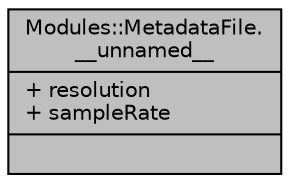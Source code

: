 digraph "Modules::MetadataFile.__unnamed__"
{
 // INTERACTIVE_SVG=YES
  edge [fontname="Helvetica",fontsize="10",labelfontname="Helvetica",labelfontsize="10"];
  node [fontname="Helvetica",fontsize="10",shape=record];
  Node1 [label="{Modules::MetadataFile.\l__unnamed__\n|+ resolution\l+ sampleRate\l|}",height=0.2,width=0.4,color="black", fillcolor="grey75", style="filled", fontcolor="black"];
}
